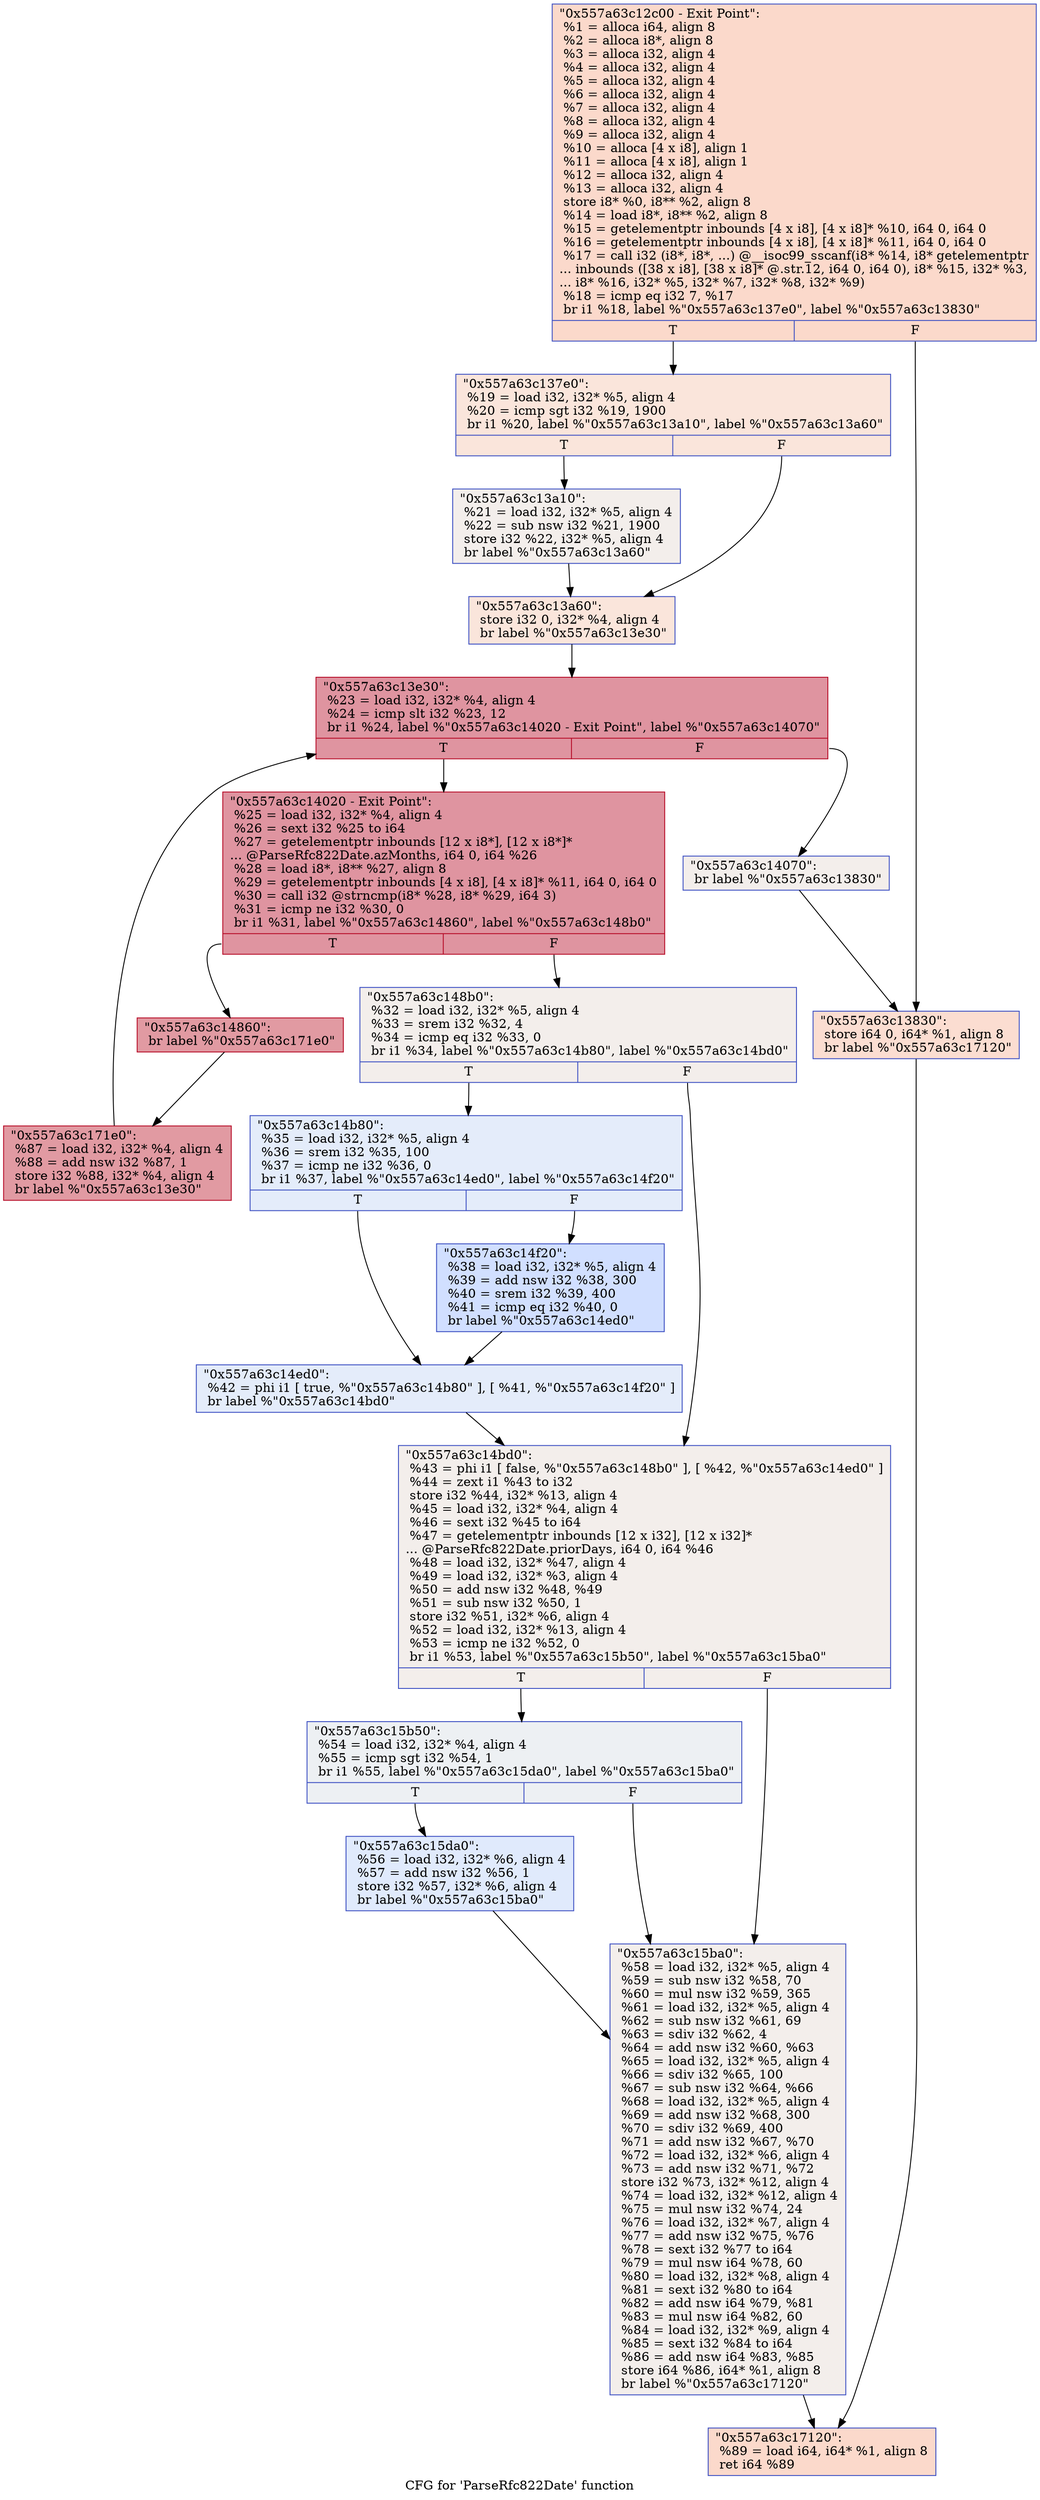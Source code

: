 digraph "CFG for 'ParseRfc822Date' function" {
	label="CFG for 'ParseRfc822Date' function";

	Node0x557a63c12c00 [shape=record,color="#3d50c3ff", style=filled, fillcolor="#f7a88970",label="{\"0x557a63c12c00 - Exit Point\":\l  %1 = alloca i64, align 8\l  %2 = alloca i8*, align 8\l  %3 = alloca i32, align 4\l  %4 = alloca i32, align 4\l  %5 = alloca i32, align 4\l  %6 = alloca i32, align 4\l  %7 = alloca i32, align 4\l  %8 = alloca i32, align 4\l  %9 = alloca i32, align 4\l  %10 = alloca [4 x i8], align 1\l  %11 = alloca [4 x i8], align 1\l  %12 = alloca i32, align 4\l  %13 = alloca i32, align 4\l  store i8* %0, i8** %2, align 8\l  %14 = load i8*, i8** %2, align 8\l  %15 = getelementptr inbounds [4 x i8], [4 x i8]* %10, i64 0, i64 0\l  %16 = getelementptr inbounds [4 x i8], [4 x i8]* %11, i64 0, i64 0\l  %17 = call i32 (i8*, i8*, ...) @__isoc99_sscanf(i8* %14, i8* getelementptr\l... inbounds ([38 x i8], [38 x i8]* @.str.12, i64 0, i64 0), i8* %15, i32* %3,\l... i8* %16, i32* %5, i32* %7, i32* %8, i32* %9)\l  %18 = icmp eq i32 7, %17\l  br i1 %18, label %\"0x557a63c137e0\", label %\"0x557a63c13830\"\l|{<s0>T|<s1>F}}"];
	Node0x557a63c12c00:s0 -> Node0x557a63c137e0;
	Node0x557a63c12c00:s1 -> Node0x557a63c13830;
	Node0x557a63c137e0 [shape=record,color="#3d50c3ff", style=filled, fillcolor="#f4c5ad70",label="{\"0x557a63c137e0\":                                 \l  %19 = load i32, i32* %5, align 4\l  %20 = icmp sgt i32 %19, 1900\l  br i1 %20, label %\"0x557a63c13a10\", label %\"0x557a63c13a60\"\l|{<s0>T|<s1>F}}"];
	Node0x557a63c137e0:s0 -> Node0x557a63c13a10;
	Node0x557a63c137e0:s1 -> Node0x557a63c13a60;
	Node0x557a63c13a10 [shape=record,color="#3d50c3ff", style=filled, fillcolor="#e5d8d170",label="{\"0x557a63c13a10\":                                 \l  %21 = load i32, i32* %5, align 4\l  %22 = sub nsw i32 %21, 1900\l  store i32 %22, i32* %5, align 4\l  br label %\"0x557a63c13a60\"\l}"];
	Node0x557a63c13a10 -> Node0x557a63c13a60;
	Node0x557a63c13a60 [shape=record,color="#3d50c3ff", style=filled, fillcolor="#f4c5ad70",label="{\"0x557a63c13a60\":                                 \l  store i32 0, i32* %4, align 4\l  br label %\"0x557a63c13e30\"\l}"];
	Node0x557a63c13a60 -> Node0x557a63c13e30;
	Node0x557a63c13e30 [shape=record,color="#b70d28ff", style=filled, fillcolor="#b70d2870",label="{\"0x557a63c13e30\":                                 \l  %23 = load i32, i32* %4, align 4\l  %24 = icmp slt i32 %23, 12\l  br i1 %24, label %\"0x557a63c14020 - Exit Point\", label %\"0x557a63c14070\"\l|{<s0>T|<s1>F}}"];
	Node0x557a63c13e30:s0 -> Node0x557a63c14020;
	Node0x557a63c13e30:s1 -> Node0x557a63c14070;
	Node0x557a63c14020 [shape=record,color="#b70d28ff", style=filled, fillcolor="#b70d2870",label="{\"0x557a63c14020 - Exit Point\":                    \l  %25 = load i32, i32* %4, align 4\l  %26 = sext i32 %25 to i64\l  %27 = getelementptr inbounds [12 x i8*], [12 x i8*]*\l... @ParseRfc822Date.azMonths, i64 0, i64 %26\l  %28 = load i8*, i8** %27, align 8\l  %29 = getelementptr inbounds [4 x i8], [4 x i8]* %11, i64 0, i64 0\l  %30 = call i32 @strncmp(i8* %28, i8* %29, i64 3)\l  %31 = icmp ne i32 %30, 0\l  br i1 %31, label %\"0x557a63c14860\", label %\"0x557a63c148b0\"\l|{<s0>T|<s1>F}}"];
	Node0x557a63c14020:s0 -> Node0x557a63c14860;
	Node0x557a63c14020:s1 -> Node0x557a63c148b0;
	Node0x557a63c148b0 [shape=record,color="#3d50c3ff", style=filled, fillcolor="#e5d8d170",label="{\"0x557a63c148b0\":                                 \l  %32 = load i32, i32* %5, align 4\l  %33 = srem i32 %32, 4\l  %34 = icmp eq i32 %33, 0\l  br i1 %34, label %\"0x557a63c14b80\", label %\"0x557a63c14bd0\"\l|{<s0>T|<s1>F}}"];
	Node0x557a63c148b0:s0 -> Node0x557a63c14b80;
	Node0x557a63c148b0:s1 -> Node0x557a63c14bd0;
	Node0x557a63c14b80 [shape=record,color="#3d50c3ff", style=filled, fillcolor="#c1d4f470",label="{\"0x557a63c14b80\":                                 \l  %35 = load i32, i32* %5, align 4\l  %36 = srem i32 %35, 100\l  %37 = icmp ne i32 %36, 0\l  br i1 %37, label %\"0x557a63c14ed0\", label %\"0x557a63c14f20\"\l|{<s0>T|<s1>F}}"];
	Node0x557a63c14b80:s0 -> Node0x557a63c14ed0;
	Node0x557a63c14b80:s1 -> Node0x557a63c14f20;
	Node0x557a63c14f20 [shape=record,color="#3d50c3ff", style=filled, fillcolor="#96b7ff70",label="{\"0x557a63c14f20\":                                 \l  %38 = load i32, i32* %5, align 4\l  %39 = add nsw i32 %38, 300\l  %40 = srem i32 %39, 400\l  %41 = icmp eq i32 %40, 0\l  br label %\"0x557a63c14ed0\"\l}"];
	Node0x557a63c14f20 -> Node0x557a63c14ed0;
	Node0x557a63c14ed0 [shape=record,color="#3d50c3ff", style=filled, fillcolor="#c1d4f470",label="{\"0x557a63c14ed0\":                                 \l  %42 = phi i1 [ true, %\"0x557a63c14b80\" ], [ %41, %\"0x557a63c14f20\" ]\l  br label %\"0x557a63c14bd0\"\l}"];
	Node0x557a63c14ed0 -> Node0x557a63c14bd0;
	Node0x557a63c14bd0 [shape=record,color="#3d50c3ff", style=filled, fillcolor="#e5d8d170",label="{\"0x557a63c14bd0\":                                 \l  %43 = phi i1 [ false, %\"0x557a63c148b0\" ], [ %42, %\"0x557a63c14ed0\" ]\l  %44 = zext i1 %43 to i32\l  store i32 %44, i32* %13, align 4\l  %45 = load i32, i32* %4, align 4\l  %46 = sext i32 %45 to i64\l  %47 = getelementptr inbounds [12 x i32], [12 x i32]*\l... @ParseRfc822Date.priorDays, i64 0, i64 %46\l  %48 = load i32, i32* %47, align 4\l  %49 = load i32, i32* %3, align 4\l  %50 = add nsw i32 %48, %49\l  %51 = sub nsw i32 %50, 1\l  store i32 %51, i32* %6, align 4\l  %52 = load i32, i32* %13, align 4\l  %53 = icmp ne i32 %52, 0\l  br i1 %53, label %\"0x557a63c15b50\", label %\"0x557a63c15ba0\"\l|{<s0>T|<s1>F}}"];
	Node0x557a63c14bd0:s0 -> Node0x557a63c15b50;
	Node0x557a63c14bd0:s1 -> Node0x557a63c15ba0;
	Node0x557a63c15b50 [shape=record,color="#3d50c3ff", style=filled, fillcolor="#d6dce470",label="{\"0x557a63c15b50\":                                 \l  %54 = load i32, i32* %4, align 4\l  %55 = icmp sgt i32 %54, 1\l  br i1 %55, label %\"0x557a63c15da0\", label %\"0x557a63c15ba0\"\l|{<s0>T|<s1>F}}"];
	Node0x557a63c15b50:s0 -> Node0x557a63c15da0;
	Node0x557a63c15b50:s1 -> Node0x557a63c15ba0;
	Node0x557a63c15da0 [shape=record,color="#3d50c3ff", style=filled, fillcolor="#b9d0f970",label="{\"0x557a63c15da0\":                                 \l  %56 = load i32, i32* %6, align 4\l  %57 = add nsw i32 %56, 1\l  store i32 %57, i32* %6, align 4\l  br label %\"0x557a63c15ba0\"\l}"];
	Node0x557a63c15da0 -> Node0x557a63c15ba0;
	Node0x557a63c15ba0 [shape=record,color="#3d50c3ff", style=filled, fillcolor="#e5d8d170",label="{\"0x557a63c15ba0\":                                 \l  %58 = load i32, i32* %5, align 4\l  %59 = sub nsw i32 %58, 70\l  %60 = mul nsw i32 %59, 365\l  %61 = load i32, i32* %5, align 4\l  %62 = sub nsw i32 %61, 69\l  %63 = sdiv i32 %62, 4\l  %64 = add nsw i32 %60, %63\l  %65 = load i32, i32* %5, align 4\l  %66 = sdiv i32 %65, 100\l  %67 = sub nsw i32 %64, %66\l  %68 = load i32, i32* %5, align 4\l  %69 = add nsw i32 %68, 300\l  %70 = sdiv i32 %69, 400\l  %71 = add nsw i32 %67, %70\l  %72 = load i32, i32* %6, align 4\l  %73 = add nsw i32 %71, %72\l  store i32 %73, i32* %12, align 4\l  %74 = load i32, i32* %12, align 4\l  %75 = mul nsw i32 %74, 24\l  %76 = load i32, i32* %7, align 4\l  %77 = add nsw i32 %75, %76\l  %78 = sext i32 %77 to i64\l  %79 = mul nsw i64 %78, 60\l  %80 = load i32, i32* %8, align 4\l  %81 = sext i32 %80 to i64\l  %82 = add nsw i64 %79, %81\l  %83 = mul nsw i64 %82, 60\l  %84 = load i32, i32* %9, align 4\l  %85 = sext i32 %84 to i64\l  %86 = add nsw i64 %83, %85\l  store i64 %86, i64* %1, align 8\l  br label %\"0x557a63c17120\"\l}"];
	Node0x557a63c15ba0 -> Node0x557a63c17120;
	Node0x557a63c14860 [shape=record,color="#b70d28ff", style=filled, fillcolor="#bb1b2c70",label="{\"0x557a63c14860\":                                 \l  br label %\"0x557a63c171e0\"\l}"];
	Node0x557a63c14860 -> Node0x557a63c171e0;
	Node0x557a63c171e0 [shape=record,color="#b70d28ff", style=filled, fillcolor="#bb1b2c70",label="{\"0x557a63c171e0\":                                 \l  %87 = load i32, i32* %4, align 4\l  %88 = add nsw i32 %87, 1\l  store i32 %88, i32* %4, align 4\l  br label %\"0x557a63c13e30\"\l}"];
	Node0x557a63c171e0 -> Node0x557a63c13e30;
	Node0x557a63c14070 [shape=record,color="#3d50c3ff", style=filled, fillcolor="#e5d8d170",label="{\"0x557a63c14070\":                                 \l  br label %\"0x557a63c13830\"\l}"];
	Node0x557a63c14070 -> Node0x557a63c13830;
	Node0x557a63c13830 [shape=record,color="#3d50c3ff", style=filled, fillcolor="#f7b39670",label="{\"0x557a63c13830\":                                 \l  store i64 0, i64* %1, align 8\l  br label %\"0x557a63c17120\"\l}"];
	Node0x557a63c13830 -> Node0x557a63c17120;
	Node0x557a63c17120 [shape=record,color="#3d50c3ff", style=filled, fillcolor="#f7a88970",label="{\"0x557a63c17120\":                                 \l  %89 = load i64, i64* %1, align 8\l  ret i64 %89\l}"];
}
